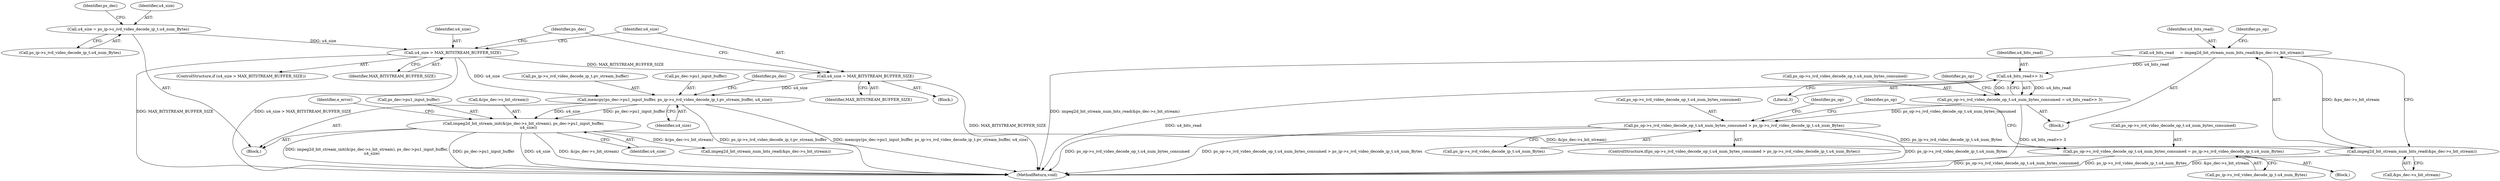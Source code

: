 digraph "0_Android_bef16671c891e16f25a7b174bc528eea109357be_0@API" {
"1000190" [label="(Call,u4_bits_read>> 3)"];
"1000177" [label="(Call,u4_bits_read     = impeg2d_bit_stream_num_bits_read(&ps_dec->s_bit_stream))"];
"1000179" [label="(Call,impeg2d_bit_stream_num_bits_read(&ps_dec->s_bit_stream))"];
"1000147" [label="(Call,impeg2d_bit_stream_init(&(ps_dec->s_bit_stream), ps_dec->pu1_input_buffer,\n        u4_size))"];
"1000137" [label="(Call,memcpy(ps_dec->pu1_input_buffer, ps_ip->s_ivd_video_decode_ip_t.pv_stream_buffer, u4_size))"];
"1000134" [label="(Call,u4_size = MAX_BITSTREAM_BUFFER_SIZE)"];
"1000130" [label="(Call,u4_size > MAX_BITSTREAM_BUFFER_SIZE)"];
"1000110" [label="(Call,u4_size = ps_ip->s_ivd_video_decode_ip_t.u4_num_Bytes)"];
"1000184" [label="(Call,ps_op->s_ivd_video_decode_op_t.u4_num_bytes_consumed = u4_bits_read>> 3)"];
"1000194" [label="(Call,ps_op->s_ivd_video_decode_op_t.u4_num_bytes_consumed > ps_ip->s_ivd_video_decode_ip_t.u4_num_Bytes)"];
"1000206" [label="(Call,ps_op->s_ivd_video_decode_op_t.u4_num_bytes_consumed = ps_ip->s_ivd_video_decode_ip_t.u4_num_Bytes)"];
"1000369" [label="(MethodReturn,void)"];
"1000195" [label="(Call,ps_op->s_ivd_video_decode_op_t.u4_num_bytes_consumed)"];
"1000180" [label="(Call,&ps_dec->s_bit_stream)"];
"1000141" [label="(Call,ps_ip->s_ivd_video_decode_ip_t.pv_stream_buffer)"];
"1000138" [label="(Call,ps_dec->pu1_input_buffer)"];
"1000205" [label="(Block,)"];
"1000200" [label="(Call,ps_ip->s_ivd_video_decode_ip_t.u4_num_Bytes)"];
"1000110" [label="(Call,u4_size = ps_ip->s_ivd_video_decode_ip_t.u4_num_Bytes)"];
"1000155" [label="(Identifier,u4_size)"];
"1000118" [label="(Identifier,ps_dec)"];
"1000136" [label="(Identifier,MAX_BITSTREAM_BUFFER_SIZE)"];
"1000135" [label="(Identifier,u4_size)"];
"1000129" [label="(ControlStructure,if (u4_size > MAX_BITSTREAM_BUFFER_SIZE))"];
"1000177" [label="(Call,u4_bits_read     = impeg2d_bit_stream_num_bits_read(&ps_dec->s_bit_stream))"];
"1000150" [label="(Identifier,ps_dec)"];
"1000206" [label="(Call,ps_op->s_ivd_video_decode_op_t.u4_num_bytes_consumed = ps_ip->s_ivd_video_decode_ip_t.u4_num_Bytes)"];
"1000192" [label="(Literal,3)"];
"1000147" [label="(Call,impeg2d_bit_stream_init(&(ps_dec->s_bit_stream), ps_dec->pu1_input_buffer,\n        u4_size))"];
"1000160" [label="(Identifier,e_error)"];
"1000169" [label="(Block,)"];
"1000111" [label="(Identifier,u4_size)"];
"1000209" [label="(Identifier,ps_op)"];
"1000106" [label="(Block,)"];
"1000112" [label="(Call,ps_ip->s_ivd_video_decode_ip_t.u4_num_Bytes)"];
"1000131" [label="(Identifier,u4_size)"];
"1000185" [label="(Call,ps_op->s_ivd_video_decode_op_t.u4_num_bytes_consumed)"];
"1000133" [label="(Block,)"];
"1000134" [label="(Call,u4_size = MAX_BITSTREAM_BUFFER_SIZE)"];
"1000221" [label="(Identifier,ps_op)"];
"1000197" [label="(Identifier,ps_op)"];
"1000184" [label="(Call,ps_op->s_ivd_video_decode_op_t.u4_num_bytes_consumed = u4_bits_read>> 3)"];
"1000305" [label="(Call,impeg2d_bit_stream_num_bits_read(&ps_dec->s_bit_stream))"];
"1000187" [label="(Identifier,ps_op)"];
"1000152" [label="(Call,ps_dec->pu1_input_buffer)"];
"1000193" [label="(ControlStructure,if(ps_op->s_ivd_video_decode_op_t.u4_num_bytes_consumed > ps_ip->s_ivd_video_decode_ip_t.u4_num_Bytes))"];
"1000207" [label="(Call,ps_op->s_ivd_video_decode_op_t.u4_num_bytes_consumed)"];
"1000178" [label="(Identifier,u4_bits_read)"];
"1000132" [label="(Identifier,MAX_BITSTREAM_BUFFER_SIZE)"];
"1000139" [label="(Identifier,ps_dec)"];
"1000212" [label="(Call,ps_ip->s_ivd_video_decode_ip_t.u4_num_Bytes)"];
"1000137" [label="(Call,memcpy(ps_dec->pu1_input_buffer, ps_ip->s_ivd_video_decode_ip_t.pv_stream_buffer, u4_size))"];
"1000191" [label="(Identifier,u4_bits_read)"];
"1000148" [label="(Call,&(ps_dec->s_bit_stream))"];
"1000146" [label="(Identifier,u4_size)"];
"1000130" [label="(Call,u4_size > MAX_BITSTREAM_BUFFER_SIZE)"];
"1000194" [label="(Call,ps_op->s_ivd_video_decode_op_t.u4_num_bytes_consumed > ps_ip->s_ivd_video_decode_ip_t.u4_num_Bytes)"];
"1000179" [label="(Call,impeg2d_bit_stream_num_bits_read(&ps_dec->s_bit_stream))"];
"1000190" [label="(Call,u4_bits_read>> 3)"];
"1000190" -> "1000184"  [label="AST: "];
"1000190" -> "1000192"  [label="CFG: "];
"1000191" -> "1000190"  [label="AST: "];
"1000192" -> "1000190"  [label="AST: "];
"1000184" -> "1000190"  [label="CFG: "];
"1000190" -> "1000369"  [label="DDG: u4_bits_read"];
"1000190" -> "1000184"  [label="DDG: u4_bits_read"];
"1000190" -> "1000184"  [label="DDG: 3"];
"1000177" -> "1000190"  [label="DDG: u4_bits_read"];
"1000177" -> "1000169"  [label="AST: "];
"1000177" -> "1000179"  [label="CFG: "];
"1000178" -> "1000177"  [label="AST: "];
"1000179" -> "1000177"  [label="AST: "];
"1000187" -> "1000177"  [label="CFG: "];
"1000177" -> "1000369"  [label="DDG: impeg2d_bit_stream_num_bits_read(&ps_dec->s_bit_stream)"];
"1000179" -> "1000177"  [label="DDG: &ps_dec->s_bit_stream"];
"1000179" -> "1000180"  [label="CFG: "];
"1000180" -> "1000179"  [label="AST: "];
"1000179" -> "1000369"  [label="DDG: &ps_dec->s_bit_stream"];
"1000147" -> "1000179"  [label="DDG: &(ps_dec->s_bit_stream)"];
"1000147" -> "1000106"  [label="AST: "];
"1000147" -> "1000155"  [label="CFG: "];
"1000148" -> "1000147"  [label="AST: "];
"1000152" -> "1000147"  [label="AST: "];
"1000155" -> "1000147"  [label="AST: "];
"1000160" -> "1000147"  [label="CFG: "];
"1000147" -> "1000369"  [label="DDG: ps_dec->pu1_input_buffer"];
"1000147" -> "1000369"  [label="DDG: u4_size"];
"1000147" -> "1000369"  [label="DDG: &(ps_dec->s_bit_stream)"];
"1000147" -> "1000369"  [label="DDG: impeg2d_bit_stream_init(&(ps_dec->s_bit_stream), ps_dec->pu1_input_buffer,\n        u4_size)"];
"1000137" -> "1000147"  [label="DDG: ps_dec->pu1_input_buffer"];
"1000137" -> "1000147"  [label="DDG: u4_size"];
"1000147" -> "1000305"  [label="DDG: &(ps_dec->s_bit_stream)"];
"1000137" -> "1000106"  [label="AST: "];
"1000137" -> "1000146"  [label="CFG: "];
"1000138" -> "1000137"  [label="AST: "];
"1000141" -> "1000137"  [label="AST: "];
"1000146" -> "1000137"  [label="AST: "];
"1000150" -> "1000137"  [label="CFG: "];
"1000137" -> "1000369"  [label="DDG: ps_ip->s_ivd_video_decode_ip_t.pv_stream_buffer"];
"1000137" -> "1000369"  [label="DDG: memcpy(ps_dec->pu1_input_buffer, ps_ip->s_ivd_video_decode_ip_t.pv_stream_buffer, u4_size)"];
"1000134" -> "1000137"  [label="DDG: u4_size"];
"1000130" -> "1000137"  [label="DDG: u4_size"];
"1000134" -> "1000133"  [label="AST: "];
"1000134" -> "1000136"  [label="CFG: "];
"1000135" -> "1000134"  [label="AST: "];
"1000136" -> "1000134"  [label="AST: "];
"1000139" -> "1000134"  [label="CFG: "];
"1000134" -> "1000369"  [label="DDG: MAX_BITSTREAM_BUFFER_SIZE"];
"1000130" -> "1000134"  [label="DDG: MAX_BITSTREAM_BUFFER_SIZE"];
"1000130" -> "1000129"  [label="AST: "];
"1000130" -> "1000132"  [label="CFG: "];
"1000131" -> "1000130"  [label="AST: "];
"1000132" -> "1000130"  [label="AST: "];
"1000135" -> "1000130"  [label="CFG: "];
"1000139" -> "1000130"  [label="CFG: "];
"1000130" -> "1000369"  [label="DDG: u4_size > MAX_BITSTREAM_BUFFER_SIZE"];
"1000130" -> "1000369"  [label="DDG: MAX_BITSTREAM_BUFFER_SIZE"];
"1000110" -> "1000130"  [label="DDG: u4_size"];
"1000110" -> "1000106"  [label="AST: "];
"1000110" -> "1000112"  [label="CFG: "];
"1000111" -> "1000110"  [label="AST: "];
"1000112" -> "1000110"  [label="AST: "];
"1000118" -> "1000110"  [label="CFG: "];
"1000184" -> "1000169"  [label="AST: "];
"1000185" -> "1000184"  [label="AST: "];
"1000197" -> "1000184"  [label="CFG: "];
"1000184" -> "1000369"  [label="DDG: u4_bits_read>> 3"];
"1000184" -> "1000194"  [label="DDG: ps_op->s_ivd_video_decode_op_t.u4_num_bytes_consumed"];
"1000194" -> "1000193"  [label="AST: "];
"1000194" -> "1000200"  [label="CFG: "];
"1000195" -> "1000194"  [label="AST: "];
"1000200" -> "1000194"  [label="AST: "];
"1000209" -> "1000194"  [label="CFG: "];
"1000221" -> "1000194"  [label="CFG: "];
"1000194" -> "1000369"  [label="DDG: ps_op->s_ivd_video_decode_op_t.u4_num_bytes_consumed > ps_ip->s_ivd_video_decode_ip_t.u4_num_Bytes"];
"1000194" -> "1000369"  [label="DDG: ps_ip->s_ivd_video_decode_ip_t.u4_num_Bytes"];
"1000194" -> "1000369"  [label="DDG: ps_op->s_ivd_video_decode_op_t.u4_num_bytes_consumed"];
"1000194" -> "1000206"  [label="DDG: ps_ip->s_ivd_video_decode_ip_t.u4_num_Bytes"];
"1000206" -> "1000205"  [label="AST: "];
"1000206" -> "1000212"  [label="CFG: "];
"1000207" -> "1000206"  [label="AST: "];
"1000212" -> "1000206"  [label="AST: "];
"1000221" -> "1000206"  [label="CFG: "];
"1000206" -> "1000369"  [label="DDG: ps_op->s_ivd_video_decode_op_t.u4_num_bytes_consumed"];
"1000206" -> "1000369"  [label="DDG: ps_ip->s_ivd_video_decode_ip_t.u4_num_Bytes"];
}

